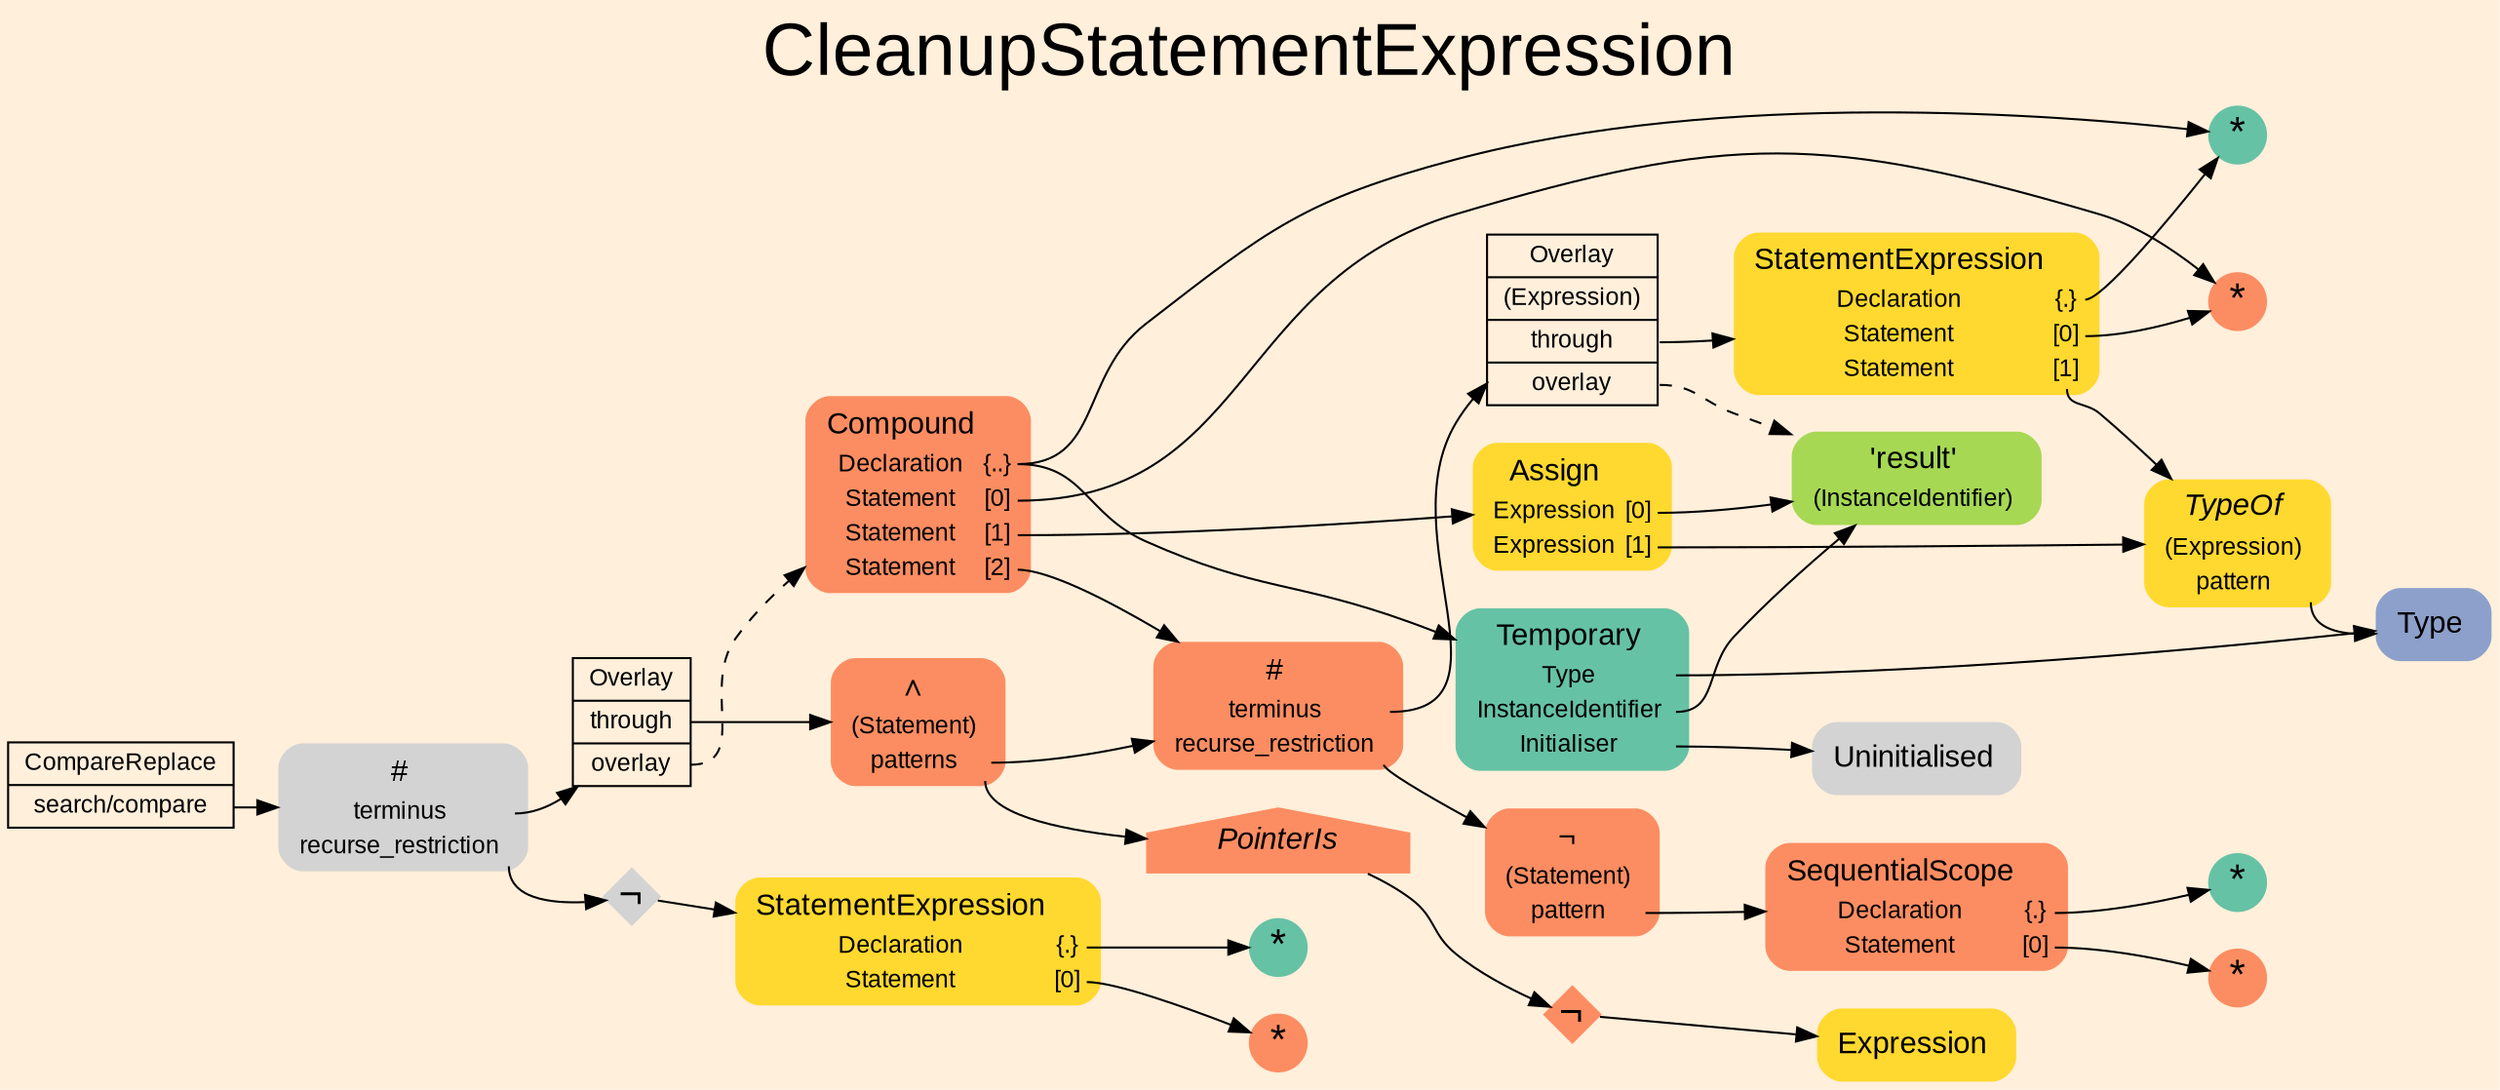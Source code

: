 digraph "CleanupStatementExpression" {
label = "CleanupStatementExpression"
labelloc = t
fontsize = "36"
graph [
    rankdir = "LR"
    ranksep = 0.3
    bgcolor = antiquewhite1
    color = black
    fontcolor = black
    fontname = "Arial"
];
node [
    fontname = "Arial"
];
edge [
    fontname = "Arial"
];

// -------------------- transformation figure --------------------
"CR#B-3-8" [
    // -------- block CR#B-3-8 ----------
    shape = "record"
    fillcolor = antiquewhite1
    label = "<fixed> CompareReplace | <port0> search/compare"
    style = "filled"
    fontsize = "12"
    color = black
    fontcolor = black
];

"#B-2-839" [
    // -------- block #B-2-839 ----------
    shape = "plaintext"
    label = <<TABLE BORDER="0" CELLBORDER="0" CELLSPACING="0">
     <TR><TD><FONT POINT-SIZE="15.0">#</FONT></TD><TD></TD></TR>
     <TR><TD>terminus</TD><TD PORT="port0"></TD></TR>
     <TR><TD>recurse_restriction</TD><TD PORT="port1"></TD></TR>
    </TABLE>>
    style = "rounded,filled"
    fontsize = "12"
];

"#B-2-840" [
    // -------- block #B-2-840 ----------
    shape = "record"
    fillcolor = antiquewhite1
    label = "<fixed> Overlay | <port0> through | <port1> overlay"
    style = "filled"
    fontsize = "12"
    color = black
    fontcolor = black
];

"#B-2-843" [
    // -------- block #B-2-843 ----------
    shape = "plaintext"
    fillcolor = "/set28/2"
    label = <<TABLE BORDER="0" CELLBORDER="0" CELLSPACING="0">
     <TR><TD><FONT POINT-SIZE="15.0">∧</FONT></TD><TD></TD></TR>
     <TR><TD>(Statement)</TD><TD PORT="port0"></TD></TR>
     <TR><TD>patterns</TD><TD PORT="port1"></TD></TR>
    </TABLE>>
    style = "rounded,filled"
    fontsize = "12"
];

"#B-2-847" [
    // -------- block #B-2-847 ----------
    shape = "plaintext"
    fillcolor = "/set28/2"
    label = <<TABLE BORDER="0" CELLBORDER="0" CELLSPACING="0">
     <TR><TD><FONT POINT-SIZE="15.0">#</FONT></TD><TD></TD></TR>
     <TR><TD>terminus</TD><TD PORT="port0"></TD></TR>
     <TR><TD>recurse_restriction</TD><TD PORT="port1"></TD></TR>
    </TABLE>>
    style = "rounded,filled"
    fontsize = "12"
];

"#B-2-862" [
    // -------- block #B-2-862 ----------
    shape = "record"
    fillcolor = antiquewhite1
    label = "<fixed> Overlay | <port0> (Expression) | <port1> through | <port2> overlay"
    style = "filled"
    fontsize = "12"
    color = black
    fontcolor = black
];

"#B-2-852" [
    // -------- block #B-2-852 ----------
    shape = "plaintext"
    fillcolor = "/set28/6"
    label = <<TABLE BORDER="0" CELLBORDER="0" CELLSPACING="0">
     <TR><TD><FONT POINT-SIZE="15.0">StatementExpression</FONT></TD><TD></TD></TR>
     <TR><TD>Declaration</TD><TD PORT="port0">{.}</TD></TR>
     <TR><TD>Statement</TD><TD PORT="port1">[0]</TD></TR>
     <TR><TD>Statement</TD><TD PORT="port2">[1]</TD></TR>
    </TABLE>>
    style = "rounded,filled"
    fontsize = "12"
];

"#B-2-857" [
    // -------- block #B-2-857 ----------
    shape = "circle"
    fillcolor = "/set28/1"
    label = <*>
    style = "filled"
    fontsize = "20"
    penwidth = 0.0
    fixedsize = true
    width = 0.4
    height = 0.4
];

"#B-2-856" [
    // -------- block #B-2-856 ----------
    shape = "circle"
    fillcolor = "/set28/2"
    label = <*>
    style = "filled"
    fontsize = "20"
    penwidth = 0.0
    fixedsize = true
    width = 0.4
    height = 0.4
];

"#B-2-859" [
    // -------- block #B-2-859 ----------
    shape = "plaintext"
    fillcolor = "/set28/6"
    label = <<TABLE BORDER="0" CELLBORDER="0" CELLSPACING="0">
     <TR><TD><FONT POINT-SIZE="15.0"><I>TypeOf</I></FONT></TD><TD></TD></TR>
     <TR><TD>(Expression)</TD><TD PORT="port0"></TD></TR>
     <TR><TD>pattern</TD><TD PORT="port1"></TD></TR>
    </TABLE>>
    style = "rounded,filled"
    fontsize = "12"
];

"#B-2-863" [
    // -------- block #B-2-863 ----------
    shape = "plaintext"
    fillcolor = "/set28/3"
    label = <<TABLE BORDER="0" CELLBORDER="0" CELLSPACING="0">
     <TR><TD><FONT POINT-SIZE="15.0">Type</FONT></TD><TD></TD></TR>
    </TABLE>>
    style = "rounded,filled"
    fontsize = "12"
];

"#B-2-860" [
    // -------- block #B-2-860 ----------
    shape = "plaintext"
    fillcolor = "/set28/5"
    label = <<TABLE BORDER="0" CELLBORDER="0" CELLSPACING="0">
     <TR><TD><FONT POINT-SIZE="15.0">'result'</FONT></TD><TD></TD></TR>
     <TR><TD>(InstanceIdentifier)</TD><TD PORT="port0"></TD></TR>
    </TABLE>>
    style = "rounded,filled"
    fontsize = "12"
];

"#B-2-848" [
    // -------- block #B-2-848 ----------
    shape = "plaintext"
    fillcolor = "/set28/2"
    label = <<TABLE BORDER="0" CELLBORDER="0" CELLSPACING="0">
     <TR><TD><FONT POINT-SIZE="15.0">¬</FONT></TD><TD></TD></TR>
     <TR><TD>(Statement)</TD><TD PORT="port0"></TD></TR>
     <TR><TD>pattern</TD><TD PORT="port1"></TD></TR>
    </TABLE>>
    style = "rounded,filled"
    fontsize = "12"
];

"#B-2-849" [
    // -------- block #B-2-849 ----------
    shape = "plaintext"
    fillcolor = "/set28/2"
    label = <<TABLE BORDER="0" CELLBORDER="0" CELLSPACING="0">
     <TR><TD><FONT POINT-SIZE="15.0">SequentialScope</FONT></TD><TD></TD></TR>
     <TR><TD>Declaration</TD><TD PORT="port0">{.}</TD></TR>
     <TR><TD>Statement</TD><TD PORT="port1">[0]</TD></TR>
    </TABLE>>
    style = "rounded,filled"
    fontsize = "12"
];

"#B-2-850" [
    // -------- block #B-2-850 ----------
    shape = "circle"
    fillcolor = "/set28/1"
    label = <*>
    style = "filled"
    fontsize = "20"
    penwidth = 0.0
    fixedsize = true
    width = 0.4
    height = 0.4
];

"#B-2-851" [
    // -------- block #B-2-851 ----------
    shape = "circle"
    fillcolor = "/set28/2"
    label = <*>
    style = "filled"
    fontsize = "20"
    penwidth = 0.0
    fixedsize = true
    width = 0.4
    height = 0.4
];

"#B-2-844" [
    // -------- block #B-2-844 ----------
    shape = "house"
    fillcolor = "/set28/2"
    label = <<I>PointerIs</I>>
    style = "filled"
    fontsize = "15"
    penwidth = 0.0
];

"#B-2-845" [
    // -------- block #B-2-845 ----------
    shape = "diamond"
    fillcolor = "/set28/2"
    label = <¬>
    style = "filled"
    fontsize = "20"
    penwidth = 0.0
    fixedsize = true
    width = 0.4
    height = 0.4
];

"#B-2-846" [
    // -------- block #B-2-846 ----------
    shape = "plaintext"
    fillcolor = "/set28/6"
    label = <<TABLE BORDER="0" CELLBORDER="0" CELLSPACING="0">
     <TR><TD><FONT POINT-SIZE="15.0">Expression</FONT></TD><TD></TD></TR>
    </TABLE>>
    style = "rounded,filled"
    fontsize = "12"
];

"#B-2-853" [
    // -------- block #B-2-853 ----------
    shape = "plaintext"
    fillcolor = "/set28/2"
    label = <<TABLE BORDER="0" CELLBORDER="0" CELLSPACING="0">
     <TR><TD><FONT POINT-SIZE="15.0">Compound</FONT></TD><TD></TD></TR>
     <TR><TD>Declaration</TD><TD PORT="port0">{..}</TD></TR>
     <TR><TD>Statement</TD><TD PORT="port1">[0]</TD></TR>
     <TR><TD>Statement</TD><TD PORT="port2">[1]</TD></TR>
     <TR><TD>Statement</TD><TD PORT="port3">[2]</TD></TR>
    </TABLE>>
    style = "rounded,filled"
    fontsize = "12"
];

"#B-2-858" [
    // -------- block #B-2-858 ----------
    shape = "plaintext"
    fillcolor = "/set28/1"
    label = <<TABLE BORDER="0" CELLBORDER="0" CELLSPACING="0">
     <TR><TD><FONT POINT-SIZE="15.0">Temporary</FONT></TD><TD></TD></TR>
     <TR><TD>Type</TD><TD PORT="port0"></TD></TR>
     <TR><TD>InstanceIdentifier</TD><TD PORT="port1"></TD></TR>
     <TR><TD>Initialiser</TD><TD PORT="port2"></TD></TR>
    </TABLE>>
    style = "rounded,filled"
    fontsize = "12"
];

"#B-2-866" [
    // -------- block #B-2-866 ----------
    shape = "plaintext"
    label = <<TABLE BORDER="0" CELLBORDER="0" CELLSPACING="0">
     <TR><TD><FONT POINT-SIZE="15.0">Uninitialised</FONT></TD><TD></TD></TR>
    </TABLE>>
    style = "rounded,filled"
    fontsize = "12"
];

"#B-2-861" [
    // -------- block #B-2-861 ----------
    shape = "plaintext"
    fillcolor = "/set28/6"
    label = <<TABLE BORDER="0" CELLBORDER="0" CELLSPACING="0">
     <TR><TD><FONT POINT-SIZE="15.0">Assign</FONT></TD><TD></TD></TR>
     <TR><TD>Expression</TD><TD PORT="port0">[0]</TD></TR>
     <TR><TD>Expression</TD><TD PORT="port1">[1]</TD></TR>
    </TABLE>>
    style = "rounded,filled"
    fontsize = "12"
];

"#B-2-841" [
    // -------- block #B-2-841 ----------
    shape = "diamond"
    label = <¬>
    style = "filled"
    fontsize = "20"
    penwidth = 0.0
    fixedsize = true
    width = 0.4
    height = 0.4
];

"#B-2-842" [
    // -------- block #B-2-842 ----------
    shape = "plaintext"
    fillcolor = "/set28/6"
    label = <<TABLE BORDER="0" CELLBORDER="0" CELLSPACING="0">
     <TR><TD><FONT POINT-SIZE="15.0">StatementExpression</FONT></TD><TD></TD></TR>
     <TR><TD>Declaration</TD><TD PORT="port0">{.}</TD></TR>
     <TR><TD>Statement</TD><TD PORT="port1">[0]</TD></TR>
    </TABLE>>
    style = "rounded,filled"
    fontsize = "12"
];

"#B-2-864" [
    // -------- block #B-2-864 ----------
    shape = "circle"
    fillcolor = "/set28/1"
    label = <*>
    style = "filled"
    fontsize = "20"
    penwidth = 0.0
    fixedsize = true
    width = 0.4
    height = 0.4
];

"#B-2-865" [
    // -------- block #B-2-865 ----------
    shape = "circle"
    fillcolor = "/set28/2"
    label = <*>
    style = "filled"
    fontsize = "20"
    penwidth = 0.0
    fixedsize = true
    width = 0.4
    height = 0.4
];

"CR#B-3-8":port0 -> "#B-2-839" [
    color = black
    fontcolor = black
];

"#B-2-839":port0 -> "#B-2-840" [
    color = black
    fontcolor = black
];

"#B-2-839":port1 -> "#B-2-841" [
    color = black
    fontcolor = black
];

"#B-2-840":port0 -> "#B-2-843" [
    color = black
    fontcolor = black
];

"#B-2-840":port1 -> "#B-2-853" [
    style="dashed"
    color = black
    fontcolor = black
];

"#B-2-843":port1 -> "#B-2-847" [
    color = black
    fontcolor = black
];

"#B-2-843":port1 -> "#B-2-844" [
    color = black
    fontcolor = black
];

"#B-2-847":port0 -> "#B-2-862" [
    color = black
    fontcolor = black
];

"#B-2-847":port1 -> "#B-2-848" [
    color = black
    fontcolor = black
];

"#B-2-862":port1 -> "#B-2-852" [
    color = black
    fontcolor = black
];

"#B-2-862":port2 -> "#B-2-860" [
    style="dashed"
    color = black
    fontcolor = black
];

"#B-2-852":port0 -> "#B-2-857" [
    color = black
    fontcolor = black
];

"#B-2-852":port1 -> "#B-2-856" [
    color = black
    fontcolor = black
];

"#B-2-852":port2 -> "#B-2-859" [
    color = black
    fontcolor = black
];

"#B-2-859":port1 -> "#B-2-863" [
    color = black
    fontcolor = black
];

"#B-2-848":port1 -> "#B-2-849" [
    color = black
    fontcolor = black
];

"#B-2-849":port0 -> "#B-2-850" [
    color = black
    fontcolor = black
];

"#B-2-849":port1 -> "#B-2-851" [
    color = black
    fontcolor = black
];

"#B-2-844" -> "#B-2-845" [
    color = black
    fontcolor = black
];

"#B-2-845" -> "#B-2-846" [
    color = black
    fontcolor = black
];

"#B-2-853":port0 -> "#B-2-857" [
    color = black
    fontcolor = black
];

"#B-2-853":port0 -> "#B-2-858" [
    color = black
    fontcolor = black
];

"#B-2-853":port1 -> "#B-2-856" [
    color = black
    fontcolor = black
];

"#B-2-853":port2 -> "#B-2-861" [
    color = black
    fontcolor = black
];

"#B-2-853":port3 -> "#B-2-847" [
    color = black
    fontcolor = black
];

"#B-2-858":port0 -> "#B-2-863" [
    color = black
    fontcolor = black
];

"#B-2-858":port1 -> "#B-2-860" [
    color = black
    fontcolor = black
];

"#B-2-858":port2 -> "#B-2-866" [
    color = black
    fontcolor = black
];

"#B-2-861":port0 -> "#B-2-860" [
    color = black
    fontcolor = black
];

"#B-2-861":port1 -> "#B-2-859" [
    color = black
    fontcolor = black
];

"#B-2-841" -> "#B-2-842" [
    color = black
    fontcolor = black
];

"#B-2-842":port0 -> "#B-2-864" [
    color = black
    fontcolor = black
];

"#B-2-842":port1 -> "#B-2-865" [
    color = black
    fontcolor = black
];


}
